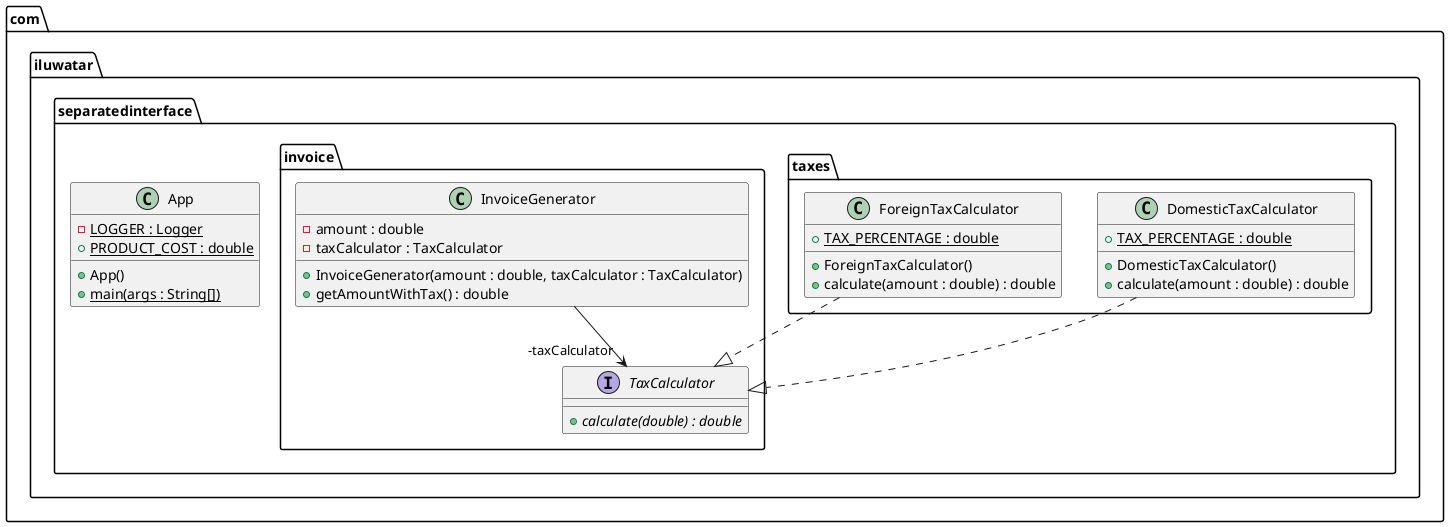 @startuml
package com.iluwatar.separatedinterface {
  class App {
    - LOGGER : Logger {static}
    + PRODUCT_COST : double {static}
    + App()
    + main(args : String[]) {static}
  }
}
package com.iluwatar.separatedinterface.taxes {
  class DomesticTaxCalculator {
    + TAX_PERCENTAGE : double {static}
    + DomesticTaxCalculator()
    + calculate(amount : double) : double
  }
  class ForeignTaxCalculator {
    + TAX_PERCENTAGE : double {static}
    + ForeignTaxCalculator()
    + calculate(amount : double) : double
  }
}
package com.iluwatar.separatedinterface.invoice {
  class InvoiceGenerator {
    - amount : double
    - taxCalculator : TaxCalculator
    + InvoiceGenerator(amount : double, taxCalculator : TaxCalculator)
    + getAmountWithTax() : double
  }
  interface TaxCalculator {
    + calculate(double) : double {abstract}
  }
}
InvoiceGenerator -->  "-taxCalculator" TaxCalculator
DomesticTaxCalculator ..|> TaxCalculator 
ForeignTaxCalculator ..|> TaxCalculator 
@enduml